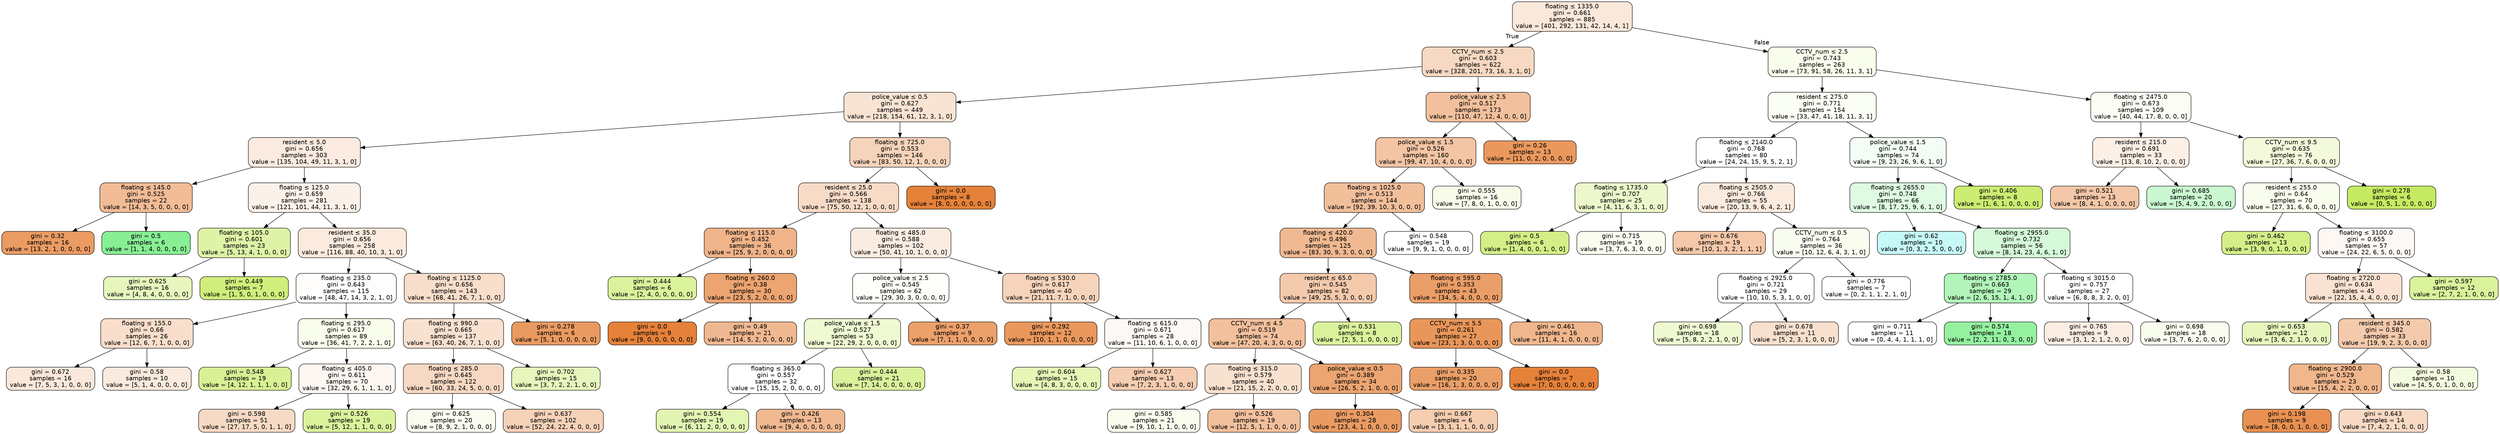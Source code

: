 digraph Tree {
node [shape=box, style="filled, rounded", color="black", fontname=helvetica] ;
edge [fontname=helvetica] ;
0 [label=<floating &le; 1335.0<br/>gini = 0.661<br/>samples = 885<br/>value = [401, 292, 131, 42, 14, 4, 1]>, fillcolor="#fae8db"] ;
1 [label=<CCTV_num &le; 2.5<br/>gini = 0.603<br/>samples = 622<br/>value = [328, 201, 73, 16, 3, 1, 0]>, fillcolor="#f7d9c3"] ;
0 -> 1 [labeldistance=2.5, labelangle=45, headlabel="True"] ;
2 [label=<police_value &le; 0.5<br/>gini = 0.627<br/>samples = 449<br/>value = [218, 154, 61, 12, 3, 1, 0]>, fillcolor="#f9e4d4"] ;
1 -> 2 ;
3 [label=<resident &le; 5.0<br/>gini = 0.656<br/>samples = 303<br/>value = [135, 104, 49, 11, 3, 1, 0]>, fillcolor="#fbebe0"] ;
2 -> 3 ;
4 [label=<floating &le; 145.0<br/>gini = 0.525<br/>samples = 22<br/>value = [14, 3, 5, 0, 0, 0, 0]>, fillcolor="#f1bc96"] ;
3 -> 4 ;
5 [label=<gini = 0.32<br/>samples = 16<br/>value = [13, 2, 1, 0, 0, 0, 0]>, fillcolor="#eb9c63"] ;
4 -> 5 ;
6 [label=<gini = 0.5<br/>samples = 6<br/>value = [1, 1, 4, 0, 0, 0, 0]>, fillcolor="#88ef94"] ;
4 -> 6 ;
7 [label=<floating &le; 125.0<br/>gini = 0.659<br/>samples = 281<br/>value = [121, 101, 44, 11, 3, 1, 0]>, fillcolor="#fcf1e9"] ;
3 -> 7 ;
8 [label=<floating &le; 105.0<br/>gini = 0.601<br/>samples = 23<br/>value = [5, 13, 4, 1, 0, 0, 0]>, fillcolor="#dff3a7"] ;
7 -> 8 ;
9 [label=<gini = 0.625<br/>samples = 16<br/>value = [4, 8, 4, 0, 0, 0, 0]>, fillcolor="#e7f6bd"] ;
8 -> 9 ;
10 [label=<gini = 0.449<br/>samples = 7<br/>value = [1, 5, 0, 1, 0, 0, 0]>, fillcolor="#cfee7b"] ;
8 -> 10 ;
11 [label=<resident &le; 35.0<br/>gini = 0.656<br/>samples = 258<br/>value = [116, 88, 40, 10, 3, 1, 0]>, fillcolor="#fbeade"] ;
7 -> 11 ;
12 [label=<floating &le; 235.0<br/>gini = 0.643<br/>samples = 115<br/>value = [48, 47, 14, 3, 2, 1, 0]>, fillcolor="#fffdfc"] ;
11 -> 12 ;
13 [label=<floating &le; 155.0<br/>gini = 0.66<br/>samples = 26<br/>value = [12, 6, 7, 1, 0, 0, 0]>, fillcolor="#f8decb"] ;
12 -> 13 ;
14 [label=<gini = 0.672<br/>samples = 16<br/>value = [7, 5, 3, 1, 0, 0, 0]>, fillcolor="#fae8db"] ;
13 -> 14 ;
15 [label=<gini = 0.58<br/>samples = 10<br/>value = [5, 1, 4, 0, 0, 0, 0]>, fillcolor="#fbeade"] ;
13 -> 15 ;
16 [label=<floating &le; 295.0<br/>gini = 0.617<br/>samples = 89<br/>value = [36, 41, 7, 2, 2, 1, 0]>, fillcolor="#f8fdec"] ;
12 -> 16 ;
17 [label=<gini = 0.548<br/>samples = 19<br/>value = [4, 12, 1, 1, 1, 0, 0]>, fillcolor="#d9f195"] ;
16 -> 17 ;
18 [label=<floating &le; 405.0<br/>gini = 0.611<br/>samples = 70<br/>value = [32, 29, 6, 1, 1, 1, 0]>, fillcolor="#fdf6f1"] ;
16 -> 18 ;
19 [label=<gini = 0.598<br/>samples = 51<br/>value = [27, 17, 5, 0, 1, 1, 0]>, fillcolor="#f7dac5"] ;
18 -> 19 ;
20 [label=<gini = 0.526<br/>samples = 19<br/>value = [5, 12, 1, 1, 0, 0, 0]>, fillcolor="#dbf29c"] ;
18 -> 20 ;
21 [label=<floating &le; 1125.0<br/>gini = 0.656<br/>samples = 143<br/>value = [68, 41, 26, 7, 1, 0, 0]>, fillcolor="#f8decb"] ;
11 -> 21 ;
22 [label=<floating &le; 990.0<br/>gini = 0.665<br/>samples = 137<br/>value = [63, 40, 26, 7, 1, 0, 0]>, fillcolor="#f9e1d0"] ;
21 -> 22 ;
23 [label=<floating &le; 285.0<br/>gini = 0.645<br/>samples = 122<br/>value = [60, 33, 24, 5, 0, 0, 0]>, fillcolor="#f7d9c3"] ;
22 -> 23 ;
24 [label=<gini = 0.625<br/>samples = 20<br/>value = [8, 9, 2, 1, 0, 0, 0]>, fillcolor="#f9fdef"] ;
23 -> 24 ;
25 [label=<gini = 0.637<br/>samples = 102<br/>value = [52, 24, 22, 4, 0, 0, 0]>, fillcolor="#f6d2b8"] ;
23 -> 25 ;
26 [label=<gini = 0.702<br/>samples = 15<br/>value = [3, 7, 2, 2, 1, 0, 0]>, fillcolor="#e7f6bd"] ;
22 -> 26 ;
27 [label=<gini = 0.278<br/>samples = 6<br/>value = [5, 1, 0, 0, 0, 0, 0]>, fillcolor="#ea9a61"] ;
21 -> 27 ;
28 [label=<floating &le; 725.0<br/>gini = 0.553<br/>samples = 146<br/>value = [83, 50, 12, 1, 0, 0, 0]>, fillcolor="#f6d4bb"] ;
2 -> 28 ;
29 [label=<resident &le; 25.0<br/>gini = 0.566<br/>samples = 138<br/>value = [75, 50, 12, 1, 0, 0, 0]>, fillcolor="#f8dbc7"] ;
28 -> 29 ;
30 [label=<floating &le; 115.0<br/>gini = 0.452<br/>samples = 36<br/>value = [25, 9, 2, 0, 0, 0, 0]>, fillcolor="#f0b48a"] ;
29 -> 30 ;
31 [label=<gini = 0.444<br/>samples = 6<br/>value = [2, 4, 0, 0, 0, 0, 0]>, fillcolor="#dbf29c"] ;
30 -> 31 ;
32 [label=<floating &le; 260.0<br/>gini = 0.38<br/>samples = 30<br/>value = [23, 5, 2, 0, 0, 0, 0]>, fillcolor="#eca470"] ;
30 -> 32 ;
33 [label=<gini = 0.0<br/>samples = 9<br/>value = [9, 0, 0, 0, 0, 0, 0]>, fillcolor="#e58139"] ;
32 -> 33 ;
34 [label=<gini = 0.49<br/>samples = 21<br/>value = [14, 5, 2, 0, 0, 0, 0]>, fillcolor="#f0b890"] ;
32 -> 34 ;
35 [label=<floating &le; 485.0<br/>gini = 0.588<br/>samples = 102<br/>value = [50, 41, 10, 1, 0, 0, 0]>, fillcolor="#fbece2"] ;
29 -> 35 ;
36 [label=<police_value &le; 2.5<br/>gini = 0.545<br/>samples = 62<br/>value = [29, 30, 3, 0, 0, 0, 0]>, fillcolor="#fdfef9"] ;
35 -> 36 ;
37 [label=<police_value &le; 1.5<br/>gini = 0.527<br/>samples = 53<br/>value = [22, 29, 2, 0, 0, 0, 0]>, fillcolor="#eff9d2"] ;
36 -> 37 ;
38 [label=<floating &le; 365.0<br/>gini = 0.557<br/>samples = 32<br/>value = [15, 15, 2, 0, 0, 0, 0]>, fillcolor="#ffffff"] ;
37 -> 38 ;
39 [label=<gini = 0.554<br/>samples = 19<br/>value = [6, 11, 2, 0, 0, 0, 0]>, fillcolor="#e3f5b3"] ;
38 -> 39 ;
40 [label=<gini = 0.426<br/>samples = 13<br/>value = [9, 4, 0, 0, 0, 0, 0]>, fillcolor="#f1b991"] ;
38 -> 40 ;
41 [label=<gini = 0.444<br/>samples = 21<br/>value = [7, 14, 0, 0, 0, 0, 0]>, fillcolor="#dbf29c"] ;
37 -> 41 ;
42 [label=<gini = 0.37<br/>samples = 9<br/>value = [7, 1, 1, 0, 0, 0, 0]>, fillcolor="#eca06a"] ;
36 -> 42 ;
43 [label=<floating &le; 530.0<br/>gini = 0.617<br/>samples = 40<br/>value = [21, 11, 7, 1, 0, 0, 0]>, fillcolor="#f6d4bb"] ;
35 -> 43 ;
44 [label=<gini = 0.292<br/>samples = 12<br/>value = [10, 1, 1, 0, 0, 0, 0]>, fillcolor="#ea985d"] ;
43 -> 44 ;
45 [label=<floating &le; 615.0<br/>gini = 0.671<br/>samples = 28<br/>value = [11, 10, 6, 1, 0, 0, 0]>, fillcolor="#fef8f4"] ;
43 -> 45 ;
46 [label=<gini = 0.604<br/>samples = 15<br/>value = [4, 8, 3, 0, 0, 0, 0]>, fillcolor="#e5f6b7"] ;
45 -> 46 ;
47 [label=<gini = 0.627<br/>samples = 13<br/>value = [7, 2, 3, 1, 0, 0, 0]>, fillcolor="#f5cdb0"] ;
45 -> 47 ;
48 [label=<gini = 0.0<br/>samples = 8<br/>value = [8, 0, 0, 0, 0, 0, 0]>, fillcolor="#e58139"] ;
28 -> 48 ;
49 [label=<police_value &le; 2.5<br/>gini = 0.517<br/>samples = 173<br/>value = [110, 47, 12, 4, 0, 0, 0]>, fillcolor="#f2c09c"] ;
1 -> 49 ;
50 [label=<police_value &le; 1.5<br/>gini = 0.526<br/>samples = 160<br/>value = [99, 47, 10, 4, 0, 0, 0]>, fillcolor="#f3c5a4"] ;
49 -> 50 ;
51 [label=<floating &le; 1025.0<br/>gini = 0.513<br/>samples = 144<br/>value = [92, 39, 10, 3, 0, 0, 0]>, fillcolor="#f2bf9b"] ;
50 -> 51 ;
52 [label=<floating &le; 420.0<br/>gini = 0.496<br/>samples = 125<br/>value = [83, 30, 9, 3, 0, 0, 0]>, fillcolor="#f0b991"] ;
51 -> 52 ;
53 [label=<resident &le; 65.0<br/>gini = 0.545<br/>samples = 82<br/>value = [49, 25, 5, 3, 0, 0, 0]>, fillcolor="#f4caac"] ;
52 -> 53 ;
54 [label=<CCTV_num &le; 4.5<br/>gini = 0.519<br/>samples = 74<br/>value = [47, 20, 4, 3, 0, 0, 0]>, fillcolor="#f2c09c"] ;
53 -> 54 ;
55 [label=<floating &le; 315.0<br/>gini = 0.579<br/>samples = 40<br/>value = [21, 15, 2, 2, 0, 0, 0]>, fillcolor="#f9e1cf"] ;
54 -> 55 ;
56 [label=<gini = 0.585<br/>samples = 21<br/>value = [9, 10, 1, 1, 0, 0, 0]>, fillcolor="#f9fdee"] ;
55 -> 56 ;
57 [label=<gini = 0.526<br/>samples = 19<br/>value = [12, 5, 1, 1, 0, 0, 0]>, fillcolor="#f2c09c"] ;
55 -> 57 ;
58 [label=<police_value &le; 0.5<br/>gini = 0.389<br/>samples = 34<br/>value = [26, 5, 2, 1, 0, 0, 0]>, fillcolor="#eca470"] ;
54 -> 58 ;
59 [label=<gini = 0.304<br/>samples = 28<br/>value = [23, 4, 1, 0, 0, 0, 0]>, fillcolor="#ea9b62"] ;
58 -> 59 ;
60 [label=<gini = 0.667<br/>samples = 6<br/>value = [3, 1, 1, 1, 0, 0, 0]>, fillcolor="#f5cdb0"] ;
58 -> 60 ;
61 [label=<gini = 0.531<br/>samples = 8<br/>value = [2, 5, 1, 0, 0, 0, 0]>, fillcolor="#dbf29c"] ;
53 -> 61 ;
62 [label=<floating &le; 595.0<br/>gini = 0.353<br/>samples = 43<br/>value = [34, 5, 4, 0, 0, 0, 0]>, fillcolor="#eb9f68"] ;
52 -> 62 ;
63 [label=<CCTV_num &le; 5.5<br/>gini = 0.261<br/>samples = 27<br/>value = [23, 1, 3, 0, 0, 0, 0]>, fillcolor="#e9965a"] ;
62 -> 63 ;
64 [label=<gini = 0.335<br/>samples = 20<br/>value = [16, 1, 3, 0, 0, 0, 0]>, fillcolor="#eb9f68"] ;
63 -> 64 ;
65 [label=<gini = 0.0<br/>samples = 7<br/>value = [7, 0, 0, 0, 0, 0, 0]>, fillcolor="#e58139"] ;
63 -> 65 ;
66 [label=<gini = 0.461<br/>samples = 16<br/>value = [11, 4, 1, 0, 0, 0, 0]>, fillcolor="#f0b68c"] ;
62 -> 66 ;
67 [label=<gini = 0.548<br/>samples = 19<br/>value = [9, 9, 1, 0, 0, 0, 0]>, fillcolor="#ffffff"] ;
51 -> 67 ;
68 [label=<gini = 0.555<br/>samples = 16<br/>value = [7, 8, 0, 1, 0, 0, 0]>, fillcolor="#f7fce9"] ;
50 -> 68 ;
69 [label=<gini = 0.26<br/>samples = 13<br/>value = [11, 0, 2, 0, 0, 0, 0]>, fillcolor="#ea985d"] ;
49 -> 69 ;
70 [label=<CCTV_num &le; 2.5<br/>gini = 0.743<br/>samples = 263<br/>value = [73, 91, 58, 26, 11, 3, 1]>, fillcolor="#f8fdec"] ;
0 -> 70 [labeldistance=2.5, labelangle=-45, headlabel="False"] ;
71 [label=<resident &le; 275.0<br/>gini = 0.771<br/>samples = 154<br/>value = [33, 47, 41, 18, 11, 3, 1]>, fillcolor="#fbfef4"] ;
70 -> 71 ;
72 [label=<floating &le; 2140.0<br/>gini = 0.768<br/>samples = 80<br/>value = [24, 24, 15, 9, 5, 2, 1]>, fillcolor="#ffffff"] ;
71 -> 72 ;
73 [label=<floating &le; 1735.0<br/>gini = 0.707<br/>samples = 25<br/>value = [4, 11, 6, 3, 1, 0, 0]>, fillcolor="#ecf8cb"] ;
72 -> 73 ;
74 [label=<gini = 0.5<br/>samples = 6<br/>value = [1, 4, 0, 0, 1, 0, 0]>, fillcolor="#d4ef88"] ;
73 -> 74 ;
75 [label=<gini = 0.715<br/>samples = 19<br/>value = [3, 7, 6, 3, 0, 0, 0]>, fillcolor="#f9fdf0"] ;
73 -> 75 ;
76 [label=<floating &le; 2505.0<br/>gini = 0.766<br/>samples = 55<br/>value = [20, 13, 9, 6, 4, 2, 1]>, fillcolor="#fbeade"] ;
72 -> 76 ;
77 [label=<gini = 0.676<br/>samples = 19<br/>value = [10, 1, 3, 2, 1, 1, 1]>, fillcolor="#f4c8a8"] ;
76 -> 77 ;
78 [label=<CCTV_num &le; 0.5<br/>gini = 0.764<br/>samples = 36<br/>value = [10, 12, 6, 4, 3, 1, 0]>, fillcolor="#f9fdf0"] ;
76 -> 78 ;
79 [label=<floating &le; 2925.0<br/>gini = 0.721<br/>samples = 29<br/>value = [10, 10, 5, 3, 1, 0, 0]>, fillcolor="#ffffff"] ;
78 -> 79 ;
80 [label=<gini = 0.698<br/>samples = 18<br/>value = [5, 8, 2, 2, 1, 0, 0]>, fillcolor="#eef9d1"] ;
79 -> 80 ;
81 [label=<gini = 0.678<br/>samples = 11<br/>value = [5, 2, 3, 1, 0, 0, 0]>, fillcolor="#f8e0ce"] ;
79 -> 81 ;
82 [label=<gini = 0.776<br/>samples = 7<br/>value = [0, 2, 1, 1, 2, 1, 0]>, fillcolor="#ffffff"] ;
78 -> 82 ;
83 [label=<police_value &le; 1.5<br/>gini = 0.744<br/>samples = 74<br/>value = [9, 23, 26, 9, 6, 1, 0]>, fillcolor="#f3fdf5"] ;
71 -> 83 ;
84 [label=<floating &le; 2655.0<br/>gini = 0.748<br/>samples = 66<br/>value = [8, 17, 25, 9, 6, 1, 0]>, fillcolor="#dffbe2"] ;
83 -> 84 ;
85 [label=<gini = 0.62<br/>samples = 10<br/>value = [0, 3, 2, 5, 0, 0, 0]>, fillcolor="#c6f8f7"] ;
84 -> 85 ;
86 [label=<floating &le; 2955.0<br/>gini = 0.732<br/>samples = 56<br/>value = [8, 14, 23, 4, 6, 1, 0]>, fillcolor="#d5f9d9"] ;
84 -> 86 ;
87 [label=<floating &le; 2785.0<br/>gini = 0.663<br/>samples = 29<br/>value = [2, 6, 15, 1, 4, 1, 0]>, fillcolor="#b2f5b9"] ;
86 -> 87 ;
88 [label=<gini = 0.711<br/>samples = 11<br/>value = [0, 4, 4, 1, 1, 1, 0]>, fillcolor="#ffffff"] ;
87 -> 88 ;
89 [label=<gini = 0.574<br/>samples = 18<br/>value = [2, 2, 11, 0, 3, 0, 0]>, fillcolor="#95f1a0"] ;
87 -> 89 ;
90 [label=<floating &le; 3015.0<br/>gini = 0.757<br/>samples = 27<br/>value = [6, 8, 8, 3, 2, 0, 0]>, fillcolor="#ffffff"] ;
86 -> 90 ;
91 [label=<gini = 0.765<br/>samples = 9<br/>value = [3, 1, 2, 1, 2, 0, 0]>, fillcolor="#fbede3"] ;
90 -> 91 ;
92 [label=<gini = 0.698<br/>samples = 18<br/>value = [3, 7, 6, 2, 0, 0, 0]>, fillcolor="#f9fdee"] ;
90 -> 92 ;
93 [label=<gini = 0.406<br/>samples = 8<br/>value = [1, 6, 1, 0, 0, 0, 0]>, fillcolor="#ccec72"] ;
83 -> 93 ;
94 [label=<floating &le; 2475.0<br/>gini = 0.673<br/>samples = 109<br/>value = [40, 44, 17, 8, 0, 0, 0]>, fillcolor="#fbfdf4"] ;
70 -> 94 ;
95 [label=<resident &le; 215.0<br/>gini = 0.691<br/>samples = 33<br/>value = [13, 8, 10, 2, 0, 0, 0]>, fillcolor="#fcefe5"] ;
94 -> 95 ;
96 [label=<gini = 0.521<br/>samples = 13<br/>value = [8, 4, 1, 0, 0, 0, 0]>, fillcolor="#f3c7a7"] ;
95 -> 96 ;
97 [label=<gini = 0.685<br/>samples = 20<br/>value = [5, 4, 9, 2, 0, 0, 0]>, fillcolor="#caf8d0"] ;
95 -> 97 ;
98 [label=<CCTV_num &le; 9.5<br/>gini = 0.635<br/>samples = 76<br/>value = [27, 36, 7, 6, 0, 0, 0]>, fillcolor="#f2fadb"] ;
94 -> 98 ;
99 [label=<resident &le; 255.0<br/>gini = 0.64<br/>samples = 70<br/>value = [27, 31, 6, 6, 0, 0, 0]>, fillcolor="#f8fded"] ;
98 -> 99 ;
100 [label=<gini = 0.462<br/>samples = 13<br/>value = [3, 9, 0, 1, 0, 0, 0]>, fillcolor="#d4ef88"] ;
99 -> 100 ;
101 [label=<floating &le; 3100.0<br/>gini = 0.655<br/>samples = 57<br/>value = [24, 22, 6, 5, 0, 0, 0]>, fillcolor="#fef8f4"] ;
99 -> 101 ;
102 [label=<floating &le; 2720.0<br/>gini = 0.634<br/>samples = 45<br/>value = [22, 15, 4, 4, 0, 0, 0]>, fillcolor="#f9e2d1"] ;
101 -> 102 ;
103 [label=<gini = 0.653<br/>samples = 12<br/>value = [3, 6, 2, 1, 0, 0, 0]>, fillcolor="#e7f6bd"] ;
102 -> 103 ;
104 [label=<resident &le; 345.0<br/>gini = 0.582<br/>samples = 33<br/>value = [19, 9, 2, 3, 0, 0, 0]>, fillcolor="#f4caac"] ;
102 -> 104 ;
105 [label=<floating &le; 2900.0<br/>gini = 0.529<br/>samples = 23<br/>value = [15, 4, 2, 2, 0, 0, 0]>, fillcolor="#f0b68c"] ;
104 -> 105 ;
106 [label=<gini = 0.198<br/>samples = 9<br/>value = [8, 0, 0, 1, 0, 0, 0]>, fillcolor="#e89152"] ;
105 -> 106 ;
107 [label=<gini = 0.643<br/>samples = 14<br/>value = [7, 4, 2, 1, 0, 0, 0]>, fillcolor="#f7d9c4"] ;
105 -> 107 ;
108 [label=<gini = 0.58<br/>samples = 10<br/>value = [4, 5, 0, 1, 0, 0, 0]>, fillcolor="#f3fbde"] ;
104 -> 108 ;
109 [label=<gini = 0.597<br/>samples = 12<br/>value = [2, 7, 2, 1, 0, 0, 0]>, fillcolor="#dbf29c"] ;
101 -> 109 ;
110 [label=<gini = 0.278<br/>samples = 6<br/>value = [0, 5, 1, 0, 0, 0, 0]>, fillcolor="#c5ea61"] ;
98 -> 110 ;
}